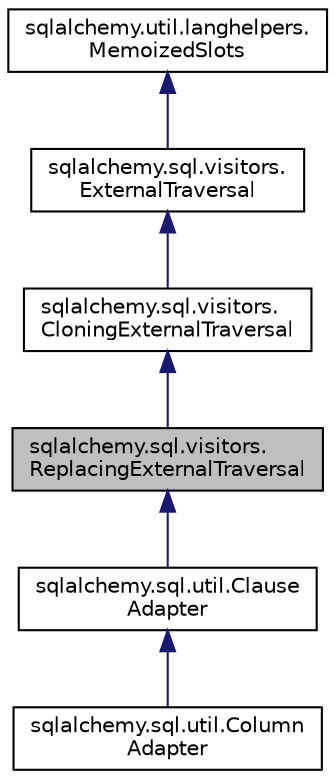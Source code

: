 digraph "sqlalchemy.sql.visitors.ReplacingExternalTraversal"
{
 // LATEX_PDF_SIZE
  edge [fontname="Helvetica",fontsize="10",labelfontname="Helvetica",labelfontsize="10"];
  node [fontname="Helvetica",fontsize="10",shape=record];
  Node1 [label="sqlalchemy.sql.visitors.\lReplacingExternalTraversal",height=0.2,width=0.4,color="black", fillcolor="grey75", style="filled", fontcolor="black",tooltip=" "];
  Node2 -> Node1 [dir="back",color="midnightblue",fontsize="10",style="solid",fontname="Helvetica"];
  Node2 [label="sqlalchemy.sql.visitors.\lCloningExternalTraversal",height=0.2,width=0.4,color="black", fillcolor="white", style="filled",URL="$classsqlalchemy_1_1sql_1_1visitors_1_1CloningExternalTraversal.html",tooltip=" "];
  Node3 -> Node2 [dir="back",color="midnightblue",fontsize="10",style="solid",fontname="Helvetica"];
  Node3 [label="sqlalchemy.sql.visitors.\lExternalTraversal",height=0.2,width=0.4,color="black", fillcolor="white", style="filled",URL="$classsqlalchemy_1_1sql_1_1visitors_1_1ExternalTraversal.html",tooltip=" "];
  Node4 -> Node3 [dir="back",color="midnightblue",fontsize="10",style="solid",fontname="Helvetica"];
  Node4 [label="sqlalchemy.util.langhelpers.\lMemoizedSlots",height=0.2,width=0.4,color="black", fillcolor="white", style="filled",URL="$classsqlalchemy_1_1util_1_1langhelpers_1_1MemoizedSlots.html",tooltip=" "];
  Node1 -> Node5 [dir="back",color="midnightblue",fontsize="10",style="solid",fontname="Helvetica"];
  Node5 [label="sqlalchemy.sql.util.Clause\lAdapter",height=0.2,width=0.4,color="black", fillcolor="white", style="filled",URL="$classsqlalchemy_1_1sql_1_1util_1_1ClauseAdapter.html",tooltip=" "];
  Node5 -> Node6 [dir="back",color="midnightblue",fontsize="10",style="solid",fontname="Helvetica"];
  Node6 [label="sqlalchemy.sql.util.Column\lAdapter",height=0.2,width=0.4,color="black", fillcolor="white", style="filled",URL="$classsqlalchemy_1_1sql_1_1util_1_1ColumnAdapter.html",tooltip=" "];
}
